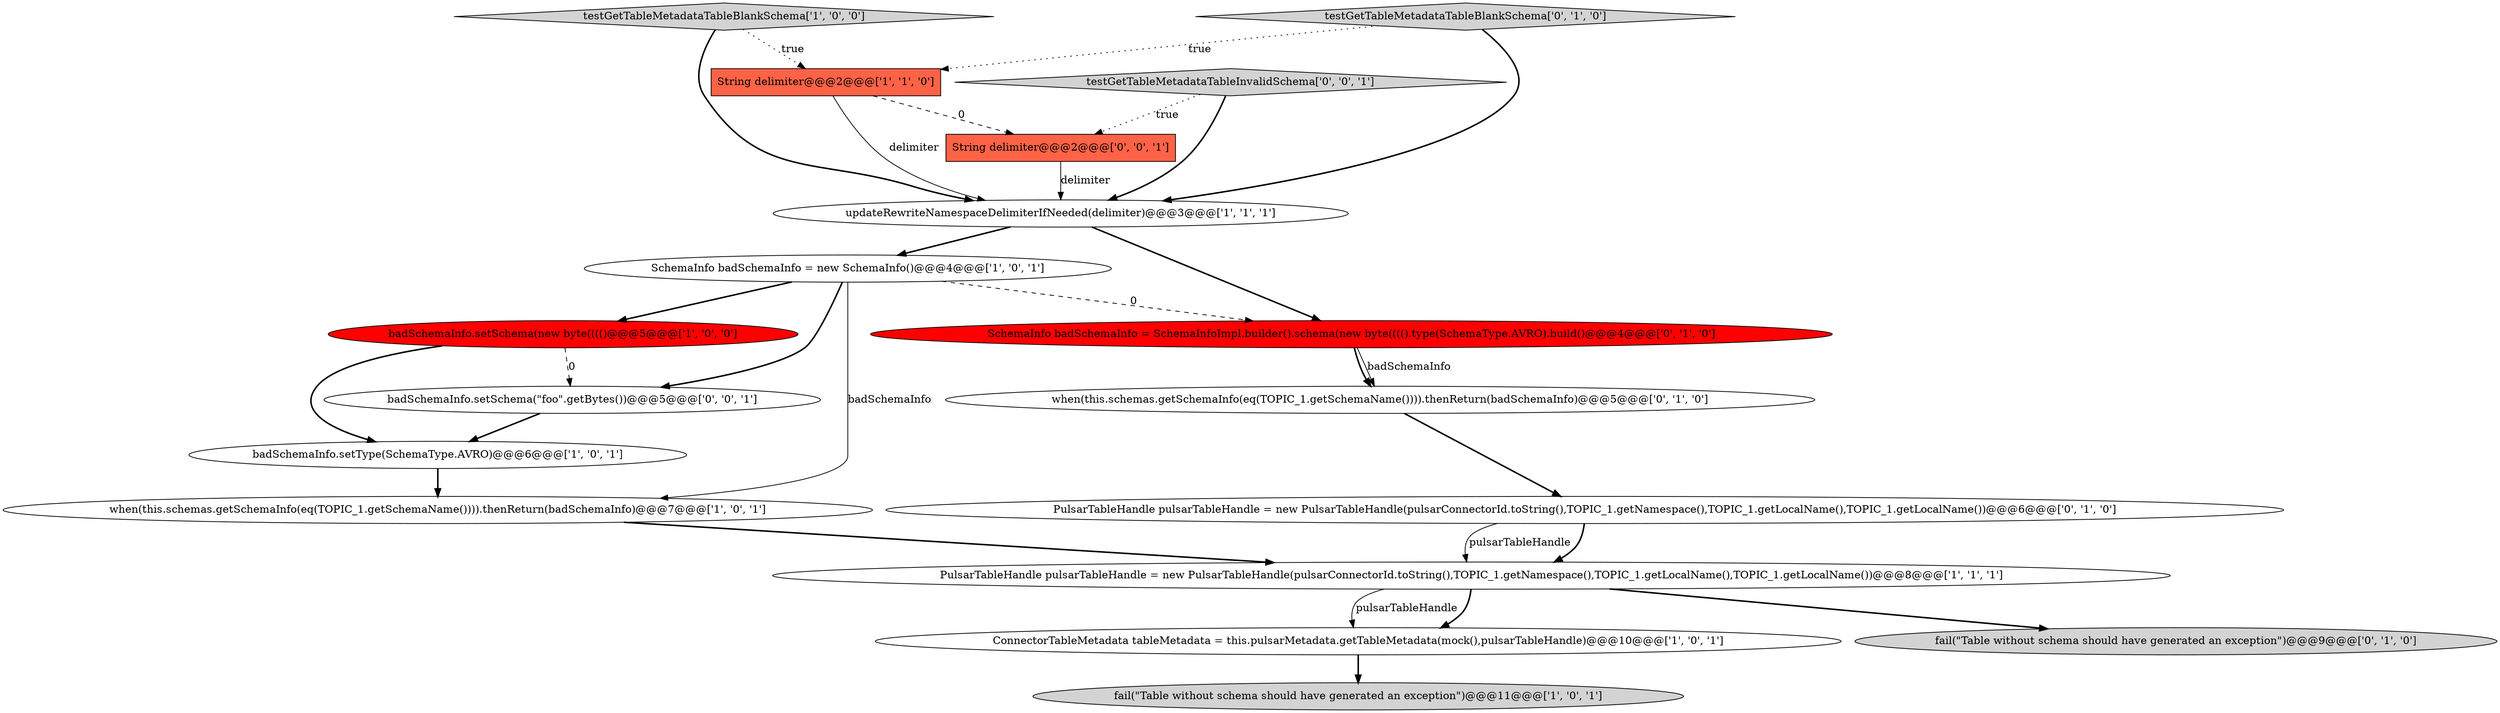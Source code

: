 digraph {
3 [style = filled, label = "testGetTableMetadataTableBlankSchema['1', '0', '0']", fillcolor = lightgray, shape = diamond image = "AAA0AAABBB1BBB"];
1 [style = filled, label = "badSchemaInfo.setSchema(new byte(((()@@@5@@@['1', '0', '0']", fillcolor = red, shape = ellipse image = "AAA1AAABBB1BBB"];
2 [style = filled, label = "badSchemaInfo.setType(SchemaType.AVRO)@@@6@@@['1', '0', '1']", fillcolor = white, shape = ellipse image = "AAA0AAABBB1BBB"];
7 [style = filled, label = "when(this.schemas.getSchemaInfo(eq(TOPIC_1.getSchemaName()))).thenReturn(badSchemaInfo)@@@7@@@['1', '0', '1']", fillcolor = white, shape = ellipse image = "AAA0AAABBB1BBB"];
8 [style = filled, label = "updateRewriteNamespaceDelimiterIfNeeded(delimiter)@@@3@@@['1', '1', '1']", fillcolor = white, shape = ellipse image = "AAA0AAABBB1BBB"];
11 [style = filled, label = "PulsarTableHandle pulsarTableHandle = new PulsarTableHandle(pulsarConnectorId.toString(),TOPIC_1.getNamespace(),TOPIC_1.getLocalName(),TOPIC_1.getLocalName())@@@6@@@['0', '1', '0']", fillcolor = white, shape = ellipse image = "AAA0AAABBB2BBB"];
14 [style = filled, label = "when(this.schemas.getSchemaInfo(eq(TOPIC_1.getSchemaName()))).thenReturn(badSchemaInfo)@@@5@@@['0', '1', '0']", fillcolor = white, shape = ellipse image = "AAA0AAABBB2BBB"];
17 [style = filled, label = "String delimiter@@@2@@@['0', '0', '1']", fillcolor = tomato, shape = box image = "AAA0AAABBB3BBB"];
9 [style = filled, label = "PulsarTableHandle pulsarTableHandle = new PulsarTableHandle(pulsarConnectorId.toString(),TOPIC_1.getNamespace(),TOPIC_1.getLocalName(),TOPIC_1.getLocalName())@@@8@@@['1', '1', '1']", fillcolor = white, shape = ellipse image = "AAA0AAABBB1BBB"];
6 [style = filled, label = "ConnectorTableMetadata tableMetadata = this.pulsarMetadata.getTableMetadata(mock(),pulsarTableHandle)@@@10@@@['1', '0', '1']", fillcolor = white, shape = ellipse image = "AAA0AAABBB1BBB"];
0 [style = filled, label = "String delimiter@@@2@@@['1', '1', '0']", fillcolor = tomato, shape = box image = "AAA0AAABBB1BBB"];
16 [style = filled, label = "badSchemaInfo.setSchema(\"foo\".getBytes())@@@5@@@['0', '0', '1']", fillcolor = white, shape = ellipse image = "AAA0AAABBB3BBB"];
13 [style = filled, label = "testGetTableMetadataTableBlankSchema['0', '1', '0']", fillcolor = lightgray, shape = diamond image = "AAA0AAABBB2BBB"];
15 [style = filled, label = "testGetTableMetadataTableInvalidSchema['0', '0', '1']", fillcolor = lightgray, shape = diamond image = "AAA0AAABBB3BBB"];
5 [style = filled, label = "fail(\"Table without schema should have generated an exception\")@@@11@@@['1', '0', '1']", fillcolor = lightgray, shape = ellipse image = "AAA0AAABBB1BBB"];
10 [style = filled, label = "SchemaInfo badSchemaInfo = SchemaInfoImpl.builder().schema(new byte(((().type(SchemaType.AVRO).build()@@@4@@@['0', '1', '0']", fillcolor = red, shape = ellipse image = "AAA1AAABBB2BBB"];
4 [style = filled, label = "SchemaInfo badSchemaInfo = new SchemaInfo()@@@4@@@['1', '0', '1']", fillcolor = white, shape = ellipse image = "AAA0AAABBB1BBB"];
12 [style = filled, label = "fail(\"Table without schema should have generated an exception\")@@@9@@@['0', '1', '0']", fillcolor = lightgray, shape = ellipse image = "AAA0AAABBB2BBB"];
8->10 [style = bold, label=""];
10->14 [style = bold, label=""];
10->14 [style = solid, label="badSchemaInfo"];
16->2 [style = bold, label=""];
11->9 [style = bold, label=""];
0->17 [style = dashed, label="0"];
17->8 [style = solid, label="delimiter"];
9->6 [style = bold, label=""];
15->17 [style = dotted, label="true"];
7->9 [style = bold, label=""];
6->5 [style = bold, label=""];
11->9 [style = solid, label="pulsarTableHandle"];
0->8 [style = solid, label="delimiter"];
13->0 [style = dotted, label="true"];
9->6 [style = solid, label="pulsarTableHandle"];
1->16 [style = dashed, label="0"];
3->8 [style = bold, label=""];
3->0 [style = dotted, label="true"];
4->7 [style = solid, label="badSchemaInfo"];
4->1 [style = bold, label=""];
1->2 [style = bold, label=""];
9->12 [style = bold, label=""];
8->4 [style = bold, label=""];
2->7 [style = bold, label=""];
13->8 [style = bold, label=""];
4->10 [style = dashed, label="0"];
14->11 [style = bold, label=""];
15->8 [style = bold, label=""];
4->16 [style = bold, label=""];
}
